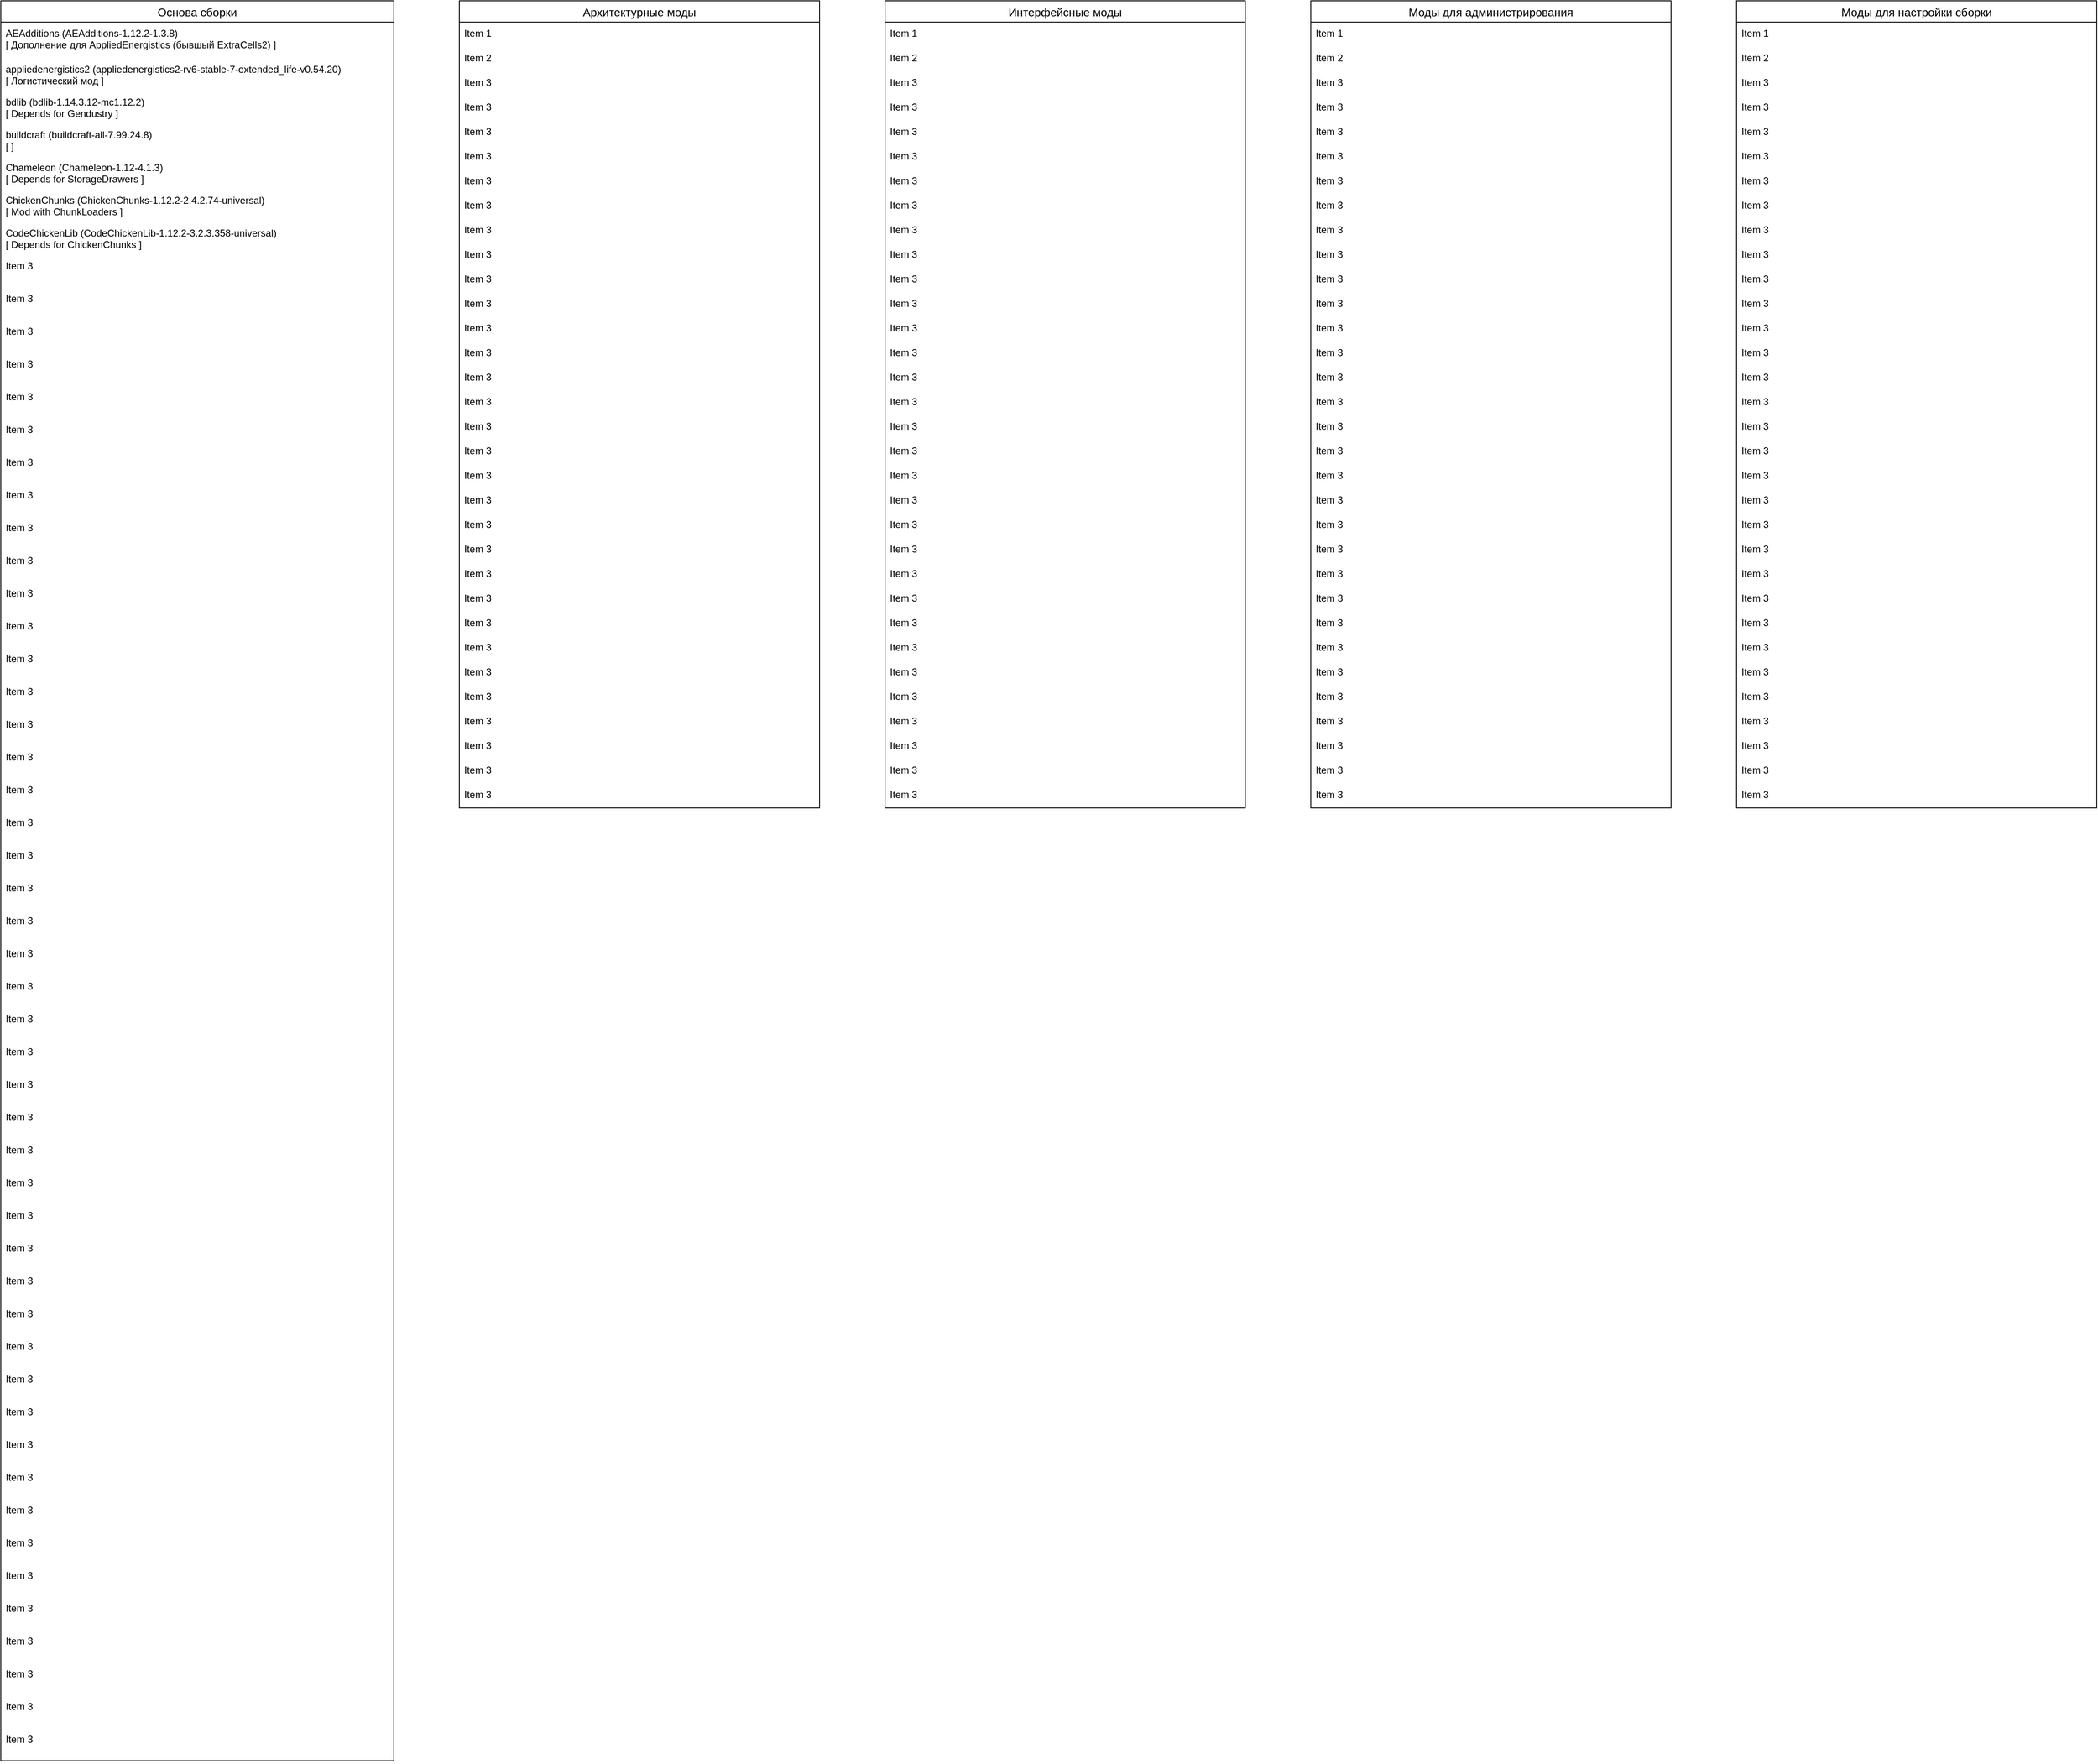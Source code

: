 <mxfile version="20.8.23" type="github">
  <diagram id="2ciV70RLaRKz-P8guRz6" name="Page-1">
    <mxGraphModel dx="2033" dy="1136" grid="1" gridSize="10" guides="1" tooltips="1" connect="1" arrows="1" fold="1" page="1" pageScale="1" pageWidth="850" pageHeight="1100" math="0" shadow="0">
      <root>
        <mxCell id="0" />
        <mxCell id="1" parent="0" />
        <mxCell id="AUP4fguQQ9OvYXi2VR-i-1" value="Интерфейсные моды" style="swimlane;fontStyle=0;childLayout=stackLayout;horizontal=1;startSize=26;horizontalStack=0;resizeParent=1;resizeParentMax=0;resizeLast=0;collapsible=1;marginBottom=0;align=center;fontSize=14;" parent="1" vertex="1">
          <mxGeometry x="1120" y="40" width="440" height="986" as="geometry" />
        </mxCell>
        <mxCell id="AUP4fguQQ9OvYXi2VR-i-2" value="Item 1" style="text;strokeColor=none;fillColor=none;spacingLeft=4;spacingRight=4;overflow=hidden;rotatable=0;points=[[0,0.5],[1,0.5]];portConstraint=eastwest;fontSize=12;" parent="AUP4fguQQ9OvYXi2VR-i-1" vertex="1">
          <mxGeometry y="26" width="440" height="40" as="geometry" />
        </mxCell>
        <mxCell id="AUP4fguQQ9OvYXi2VR-i-3" value="Item 2" style="text;strokeColor=none;fillColor=none;spacingLeft=4;spacingRight=4;overflow=hidden;rotatable=0;points=[[0,0.5],[1,0.5]];portConstraint=eastwest;fontSize=12;" parent="AUP4fguQQ9OvYXi2VR-i-1" vertex="1">
          <mxGeometry y="56" width="440" height="40" as="geometry" />
        </mxCell>
        <mxCell id="AUP4fguQQ9OvYXi2VR-i-4" value="Item 3" style="text;strokeColor=none;fillColor=none;spacingLeft=4;spacingRight=4;overflow=hidden;rotatable=0;points=[[0,0.5],[1,0.5]];portConstraint=eastwest;fontSize=12;" parent="AUP4fguQQ9OvYXi2VR-i-1" vertex="1">
          <mxGeometry y="86" width="440" height="40" as="geometry" />
        </mxCell>
        <mxCell id="rv7EcFNvCzqpHA1CRZnH-72" value="Item 3" style="text;strokeColor=none;fillColor=none;spacingLeft=4;spacingRight=4;overflow=hidden;rotatable=0;points=[[0,0.5],[1,0.5]];portConstraint=eastwest;fontSize=12;" parent="AUP4fguQQ9OvYXi2VR-i-1" vertex="1">
          <mxGeometry y="116" width="440" height="40" as="geometry" />
        </mxCell>
        <mxCell id="rv7EcFNvCzqpHA1CRZnH-73" value="Item 3" style="text;strokeColor=none;fillColor=none;spacingLeft=4;spacingRight=4;overflow=hidden;rotatable=0;points=[[0,0.5],[1,0.5]];portConstraint=eastwest;fontSize=12;" parent="AUP4fguQQ9OvYXi2VR-i-1" vertex="1">
          <mxGeometry y="146" width="440" height="40" as="geometry" />
        </mxCell>
        <mxCell id="rv7EcFNvCzqpHA1CRZnH-74" value="Item 3" style="text;strokeColor=none;fillColor=none;spacingLeft=4;spacingRight=4;overflow=hidden;rotatable=0;points=[[0,0.5],[1,0.5]];portConstraint=eastwest;fontSize=12;" parent="AUP4fguQQ9OvYXi2VR-i-1" vertex="1">
          <mxGeometry y="176" width="440" height="40" as="geometry" />
        </mxCell>
        <mxCell id="rv7EcFNvCzqpHA1CRZnH-75" value="Item 3" style="text;strokeColor=none;fillColor=none;spacingLeft=4;spacingRight=4;overflow=hidden;rotatable=0;points=[[0,0.5],[1,0.5]];portConstraint=eastwest;fontSize=12;" parent="AUP4fguQQ9OvYXi2VR-i-1" vertex="1">
          <mxGeometry y="206" width="440" height="40" as="geometry" />
        </mxCell>
        <mxCell id="rv7EcFNvCzqpHA1CRZnH-76" value="Item 3" style="text;strokeColor=none;fillColor=none;spacingLeft=4;spacingRight=4;overflow=hidden;rotatable=0;points=[[0,0.5],[1,0.5]];portConstraint=eastwest;fontSize=12;" parent="AUP4fguQQ9OvYXi2VR-i-1" vertex="1">
          <mxGeometry y="236" width="440" height="40" as="geometry" />
        </mxCell>
        <mxCell id="rv7EcFNvCzqpHA1CRZnH-77" value="Item 3" style="text;strokeColor=none;fillColor=none;spacingLeft=4;spacingRight=4;overflow=hidden;rotatable=0;points=[[0,0.5],[1,0.5]];portConstraint=eastwest;fontSize=12;" parent="AUP4fguQQ9OvYXi2VR-i-1" vertex="1">
          <mxGeometry y="266" width="440" height="40" as="geometry" />
        </mxCell>
        <mxCell id="rv7EcFNvCzqpHA1CRZnH-78" value="Item 3" style="text;strokeColor=none;fillColor=none;spacingLeft=4;spacingRight=4;overflow=hidden;rotatable=0;points=[[0,0.5],[1,0.5]];portConstraint=eastwest;fontSize=12;" parent="AUP4fguQQ9OvYXi2VR-i-1" vertex="1">
          <mxGeometry y="296" width="440" height="40" as="geometry" />
        </mxCell>
        <mxCell id="rv7EcFNvCzqpHA1CRZnH-79" value="Item 3" style="text;strokeColor=none;fillColor=none;spacingLeft=4;spacingRight=4;overflow=hidden;rotatable=0;points=[[0,0.5],[1,0.5]];portConstraint=eastwest;fontSize=12;" parent="AUP4fguQQ9OvYXi2VR-i-1" vertex="1">
          <mxGeometry y="326" width="440" height="40" as="geometry" />
        </mxCell>
        <mxCell id="rv7EcFNvCzqpHA1CRZnH-80" value="Item 3" style="text;strokeColor=none;fillColor=none;spacingLeft=4;spacingRight=4;overflow=hidden;rotatable=0;points=[[0,0.5],[1,0.5]];portConstraint=eastwest;fontSize=12;" parent="AUP4fguQQ9OvYXi2VR-i-1" vertex="1">
          <mxGeometry y="356" width="440" height="40" as="geometry" />
        </mxCell>
        <mxCell id="rv7EcFNvCzqpHA1CRZnH-81" value="Item 3" style="text;strokeColor=none;fillColor=none;spacingLeft=4;spacingRight=4;overflow=hidden;rotatable=0;points=[[0,0.5],[1,0.5]];portConstraint=eastwest;fontSize=12;" parent="AUP4fguQQ9OvYXi2VR-i-1" vertex="1">
          <mxGeometry y="386" width="440" height="40" as="geometry" />
        </mxCell>
        <mxCell id="rv7EcFNvCzqpHA1CRZnH-82" value="Item 3" style="text;strokeColor=none;fillColor=none;spacingLeft=4;spacingRight=4;overflow=hidden;rotatable=0;points=[[0,0.5],[1,0.5]];portConstraint=eastwest;fontSize=12;" parent="AUP4fguQQ9OvYXi2VR-i-1" vertex="1">
          <mxGeometry y="416" width="440" height="40" as="geometry" />
        </mxCell>
        <mxCell id="rv7EcFNvCzqpHA1CRZnH-83" value="Item 3" style="text;strokeColor=none;fillColor=none;spacingLeft=4;spacingRight=4;overflow=hidden;rotatable=0;points=[[0,0.5],[1,0.5]];portConstraint=eastwest;fontSize=12;" parent="AUP4fguQQ9OvYXi2VR-i-1" vertex="1">
          <mxGeometry y="446" width="440" height="40" as="geometry" />
        </mxCell>
        <mxCell id="rv7EcFNvCzqpHA1CRZnH-84" value="Item 3" style="text;strokeColor=none;fillColor=none;spacingLeft=4;spacingRight=4;overflow=hidden;rotatable=0;points=[[0,0.5],[1,0.5]];portConstraint=eastwest;fontSize=12;" parent="AUP4fguQQ9OvYXi2VR-i-1" vertex="1">
          <mxGeometry y="476" width="440" height="40" as="geometry" />
        </mxCell>
        <mxCell id="rv7EcFNvCzqpHA1CRZnH-85" value="Item 3" style="text;strokeColor=none;fillColor=none;spacingLeft=4;spacingRight=4;overflow=hidden;rotatable=0;points=[[0,0.5],[1,0.5]];portConstraint=eastwest;fontSize=12;" parent="AUP4fguQQ9OvYXi2VR-i-1" vertex="1">
          <mxGeometry y="506" width="440" height="40" as="geometry" />
        </mxCell>
        <mxCell id="rv7EcFNvCzqpHA1CRZnH-86" value="Item 3" style="text;strokeColor=none;fillColor=none;spacingLeft=4;spacingRight=4;overflow=hidden;rotatable=0;points=[[0,0.5],[1,0.5]];portConstraint=eastwest;fontSize=12;" parent="AUP4fguQQ9OvYXi2VR-i-1" vertex="1">
          <mxGeometry y="536" width="440" height="40" as="geometry" />
        </mxCell>
        <mxCell id="rv7EcFNvCzqpHA1CRZnH-87" value="Item 3" style="text;strokeColor=none;fillColor=none;spacingLeft=4;spacingRight=4;overflow=hidden;rotatable=0;points=[[0,0.5],[1,0.5]];portConstraint=eastwest;fontSize=12;" parent="AUP4fguQQ9OvYXi2VR-i-1" vertex="1">
          <mxGeometry y="566" width="440" height="40" as="geometry" />
        </mxCell>
        <mxCell id="rv7EcFNvCzqpHA1CRZnH-88" value="Item 3" style="text;strokeColor=none;fillColor=none;spacingLeft=4;spacingRight=4;overflow=hidden;rotatable=0;points=[[0,0.5],[1,0.5]];portConstraint=eastwest;fontSize=12;" parent="AUP4fguQQ9OvYXi2VR-i-1" vertex="1">
          <mxGeometry y="596" width="440" height="40" as="geometry" />
        </mxCell>
        <mxCell id="rv7EcFNvCzqpHA1CRZnH-89" value="Item 3" style="text;strokeColor=none;fillColor=none;spacingLeft=4;spacingRight=4;overflow=hidden;rotatable=0;points=[[0,0.5],[1,0.5]];portConstraint=eastwest;fontSize=12;" parent="AUP4fguQQ9OvYXi2VR-i-1" vertex="1">
          <mxGeometry y="626" width="440" height="40" as="geometry" />
        </mxCell>
        <mxCell id="rv7EcFNvCzqpHA1CRZnH-90" value="Item 3" style="text;strokeColor=none;fillColor=none;spacingLeft=4;spacingRight=4;overflow=hidden;rotatable=0;points=[[0,0.5],[1,0.5]];portConstraint=eastwest;fontSize=12;" parent="AUP4fguQQ9OvYXi2VR-i-1" vertex="1">
          <mxGeometry y="656" width="440" height="40" as="geometry" />
        </mxCell>
        <mxCell id="rv7EcFNvCzqpHA1CRZnH-91" value="Item 3" style="text;strokeColor=none;fillColor=none;spacingLeft=4;spacingRight=4;overflow=hidden;rotatable=0;points=[[0,0.5],[1,0.5]];portConstraint=eastwest;fontSize=12;" parent="AUP4fguQQ9OvYXi2VR-i-1" vertex="1">
          <mxGeometry y="686" width="440" height="40" as="geometry" />
        </mxCell>
        <mxCell id="rv7EcFNvCzqpHA1CRZnH-92" value="Item 3" style="text;strokeColor=none;fillColor=none;spacingLeft=4;spacingRight=4;overflow=hidden;rotatable=0;points=[[0,0.5],[1,0.5]];portConstraint=eastwest;fontSize=12;" parent="AUP4fguQQ9OvYXi2VR-i-1" vertex="1">
          <mxGeometry y="716" width="440" height="40" as="geometry" />
        </mxCell>
        <mxCell id="rv7EcFNvCzqpHA1CRZnH-93" value="Item 3" style="text;strokeColor=none;fillColor=none;spacingLeft=4;spacingRight=4;overflow=hidden;rotatable=0;points=[[0,0.5],[1,0.5]];portConstraint=eastwest;fontSize=12;" parent="AUP4fguQQ9OvYXi2VR-i-1" vertex="1">
          <mxGeometry y="746" width="440" height="40" as="geometry" />
        </mxCell>
        <mxCell id="rv7EcFNvCzqpHA1CRZnH-94" value="Item 3" style="text;strokeColor=none;fillColor=none;spacingLeft=4;spacingRight=4;overflow=hidden;rotatable=0;points=[[0,0.5],[1,0.5]];portConstraint=eastwest;fontSize=12;" parent="AUP4fguQQ9OvYXi2VR-i-1" vertex="1">
          <mxGeometry y="776" width="440" height="40" as="geometry" />
        </mxCell>
        <mxCell id="rv7EcFNvCzqpHA1CRZnH-95" value="Item 3" style="text;strokeColor=none;fillColor=none;spacingLeft=4;spacingRight=4;overflow=hidden;rotatable=0;points=[[0,0.5],[1,0.5]];portConstraint=eastwest;fontSize=12;" parent="AUP4fguQQ9OvYXi2VR-i-1" vertex="1">
          <mxGeometry y="806" width="440" height="40" as="geometry" />
        </mxCell>
        <mxCell id="rv7EcFNvCzqpHA1CRZnH-96" value="Item 3" style="text;strokeColor=none;fillColor=none;spacingLeft=4;spacingRight=4;overflow=hidden;rotatable=0;points=[[0,0.5],[1,0.5]];portConstraint=eastwest;fontSize=12;" parent="AUP4fguQQ9OvYXi2VR-i-1" vertex="1">
          <mxGeometry y="836" width="440" height="40" as="geometry" />
        </mxCell>
        <mxCell id="rv7EcFNvCzqpHA1CRZnH-97" value="Item 3" style="text;strokeColor=none;fillColor=none;spacingLeft=4;spacingRight=4;overflow=hidden;rotatable=0;points=[[0,0.5],[1,0.5]];portConstraint=eastwest;fontSize=12;" parent="AUP4fguQQ9OvYXi2VR-i-1" vertex="1">
          <mxGeometry y="866" width="440" height="40" as="geometry" />
        </mxCell>
        <mxCell id="rv7EcFNvCzqpHA1CRZnH-98" value="Item 3" style="text;strokeColor=none;fillColor=none;spacingLeft=4;spacingRight=4;overflow=hidden;rotatable=0;points=[[0,0.5],[1,0.5]];portConstraint=eastwest;fontSize=12;" parent="AUP4fguQQ9OvYXi2VR-i-1" vertex="1">
          <mxGeometry y="896" width="440" height="40" as="geometry" />
        </mxCell>
        <mxCell id="rv7EcFNvCzqpHA1CRZnH-99" value="Item 3" style="text;strokeColor=none;fillColor=none;spacingLeft=4;spacingRight=4;overflow=hidden;rotatable=0;points=[[0,0.5],[1,0.5]];portConstraint=eastwest;fontSize=12;" parent="AUP4fguQQ9OvYXi2VR-i-1" vertex="1">
          <mxGeometry y="926" width="440" height="40" as="geometry" />
        </mxCell>
        <mxCell id="rv7EcFNvCzqpHA1CRZnH-100" value="Item 3" style="text;strokeColor=none;fillColor=none;spacingLeft=4;spacingRight=4;overflow=hidden;rotatable=0;points=[[0,0.5],[1,0.5]];portConstraint=eastwest;fontSize=12;" parent="AUP4fguQQ9OvYXi2VR-i-1" vertex="1">
          <mxGeometry y="956" width="440" height="40" as="geometry" />
        </mxCell>
        <mxCell id="AUP4fguQQ9OvYXi2VR-i-5" value="Моды для администрирования" style="swimlane;fontStyle=0;childLayout=stackLayout;horizontal=1;startSize=26;horizontalStack=0;resizeParent=1;resizeParentMax=0;resizeLast=0;collapsible=1;marginBottom=0;align=center;fontSize=14;" parent="1" vertex="1">
          <mxGeometry x="1640" y="40" width="440" height="986" as="geometry" />
        </mxCell>
        <mxCell id="AUP4fguQQ9OvYXi2VR-i-6" value="Item 1" style="text;strokeColor=none;fillColor=none;spacingLeft=4;spacingRight=4;overflow=hidden;rotatable=0;points=[[0,0.5],[1,0.5]];portConstraint=eastwest;fontSize=12;" parent="AUP4fguQQ9OvYXi2VR-i-5" vertex="1">
          <mxGeometry y="26" width="440" height="40" as="geometry" />
        </mxCell>
        <mxCell id="AUP4fguQQ9OvYXi2VR-i-7" value="Item 2" style="text;strokeColor=none;fillColor=none;spacingLeft=4;spacingRight=4;overflow=hidden;rotatable=0;points=[[0,0.5],[1,0.5]];portConstraint=eastwest;fontSize=12;" parent="AUP4fguQQ9OvYXi2VR-i-5" vertex="1">
          <mxGeometry y="56" width="440" height="40" as="geometry" />
        </mxCell>
        <mxCell id="AUP4fguQQ9OvYXi2VR-i-8" value="Item 3" style="text;strokeColor=none;fillColor=none;spacingLeft=4;spacingRight=4;overflow=hidden;rotatable=0;points=[[0,0.5],[1,0.5]];portConstraint=eastwest;fontSize=12;" parent="AUP4fguQQ9OvYXi2VR-i-5" vertex="1">
          <mxGeometry y="86" width="440" height="40" as="geometry" />
        </mxCell>
        <mxCell id="rv7EcFNvCzqpHA1CRZnH-121" value="Item 3" style="text;strokeColor=none;fillColor=none;spacingLeft=4;spacingRight=4;overflow=hidden;rotatable=0;points=[[0,0.5],[1,0.5]];portConstraint=eastwest;fontSize=12;" parent="AUP4fguQQ9OvYXi2VR-i-5" vertex="1">
          <mxGeometry y="116" width="440" height="40" as="geometry" />
        </mxCell>
        <mxCell id="rv7EcFNvCzqpHA1CRZnH-122" value="Item 3" style="text;strokeColor=none;fillColor=none;spacingLeft=4;spacingRight=4;overflow=hidden;rotatable=0;points=[[0,0.5],[1,0.5]];portConstraint=eastwest;fontSize=12;" parent="AUP4fguQQ9OvYXi2VR-i-5" vertex="1">
          <mxGeometry y="146" width="440" height="40" as="geometry" />
        </mxCell>
        <mxCell id="rv7EcFNvCzqpHA1CRZnH-123" value="Item 3" style="text;strokeColor=none;fillColor=none;spacingLeft=4;spacingRight=4;overflow=hidden;rotatable=0;points=[[0,0.5],[1,0.5]];portConstraint=eastwest;fontSize=12;" parent="AUP4fguQQ9OvYXi2VR-i-5" vertex="1">
          <mxGeometry y="176" width="440" height="40" as="geometry" />
        </mxCell>
        <mxCell id="rv7EcFNvCzqpHA1CRZnH-124" value="Item 3" style="text;strokeColor=none;fillColor=none;spacingLeft=4;spacingRight=4;overflow=hidden;rotatable=0;points=[[0,0.5],[1,0.5]];portConstraint=eastwest;fontSize=12;" parent="AUP4fguQQ9OvYXi2VR-i-5" vertex="1">
          <mxGeometry y="206" width="440" height="40" as="geometry" />
        </mxCell>
        <mxCell id="rv7EcFNvCzqpHA1CRZnH-125" value="Item 3" style="text;strokeColor=none;fillColor=none;spacingLeft=4;spacingRight=4;overflow=hidden;rotatable=0;points=[[0,0.5],[1,0.5]];portConstraint=eastwest;fontSize=12;" parent="AUP4fguQQ9OvYXi2VR-i-5" vertex="1">
          <mxGeometry y="236" width="440" height="40" as="geometry" />
        </mxCell>
        <mxCell id="rv7EcFNvCzqpHA1CRZnH-126" value="Item 3" style="text;strokeColor=none;fillColor=none;spacingLeft=4;spacingRight=4;overflow=hidden;rotatable=0;points=[[0,0.5],[1,0.5]];portConstraint=eastwest;fontSize=12;" parent="AUP4fguQQ9OvYXi2VR-i-5" vertex="1">
          <mxGeometry y="266" width="440" height="40" as="geometry" />
        </mxCell>
        <mxCell id="rv7EcFNvCzqpHA1CRZnH-127" value="Item 3" style="text;strokeColor=none;fillColor=none;spacingLeft=4;spacingRight=4;overflow=hidden;rotatable=0;points=[[0,0.5],[1,0.5]];portConstraint=eastwest;fontSize=12;" parent="AUP4fguQQ9OvYXi2VR-i-5" vertex="1">
          <mxGeometry y="296" width="440" height="40" as="geometry" />
        </mxCell>
        <mxCell id="rv7EcFNvCzqpHA1CRZnH-128" value="Item 3" style="text;strokeColor=none;fillColor=none;spacingLeft=4;spacingRight=4;overflow=hidden;rotatable=0;points=[[0,0.5],[1,0.5]];portConstraint=eastwest;fontSize=12;" parent="AUP4fguQQ9OvYXi2VR-i-5" vertex="1">
          <mxGeometry y="326" width="440" height="40" as="geometry" />
        </mxCell>
        <mxCell id="rv7EcFNvCzqpHA1CRZnH-129" value="Item 3" style="text;strokeColor=none;fillColor=none;spacingLeft=4;spacingRight=4;overflow=hidden;rotatable=0;points=[[0,0.5],[1,0.5]];portConstraint=eastwest;fontSize=12;" parent="AUP4fguQQ9OvYXi2VR-i-5" vertex="1">
          <mxGeometry y="356" width="440" height="40" as="geometry" />
        </mxCell>
        <mxCell id="rv7EcFNvCzqpHA1CRZnH-130" value="Item 3" style="text;strokeColor=none;fillColor=none;spacingLeft=4;spacingRight=4;overflow=hidden;rotatable=0;points=[[0,0.5],[1,0.5]];portConstraint=eastwest;fontSize=12;" parent="AUP4fguQQ9OvYXi2VR-i-5" vertex="1">
          <mxGeometry y="386" width="440" height="40" as="geometry" />
        </mxCell>
        <mxCell id="rv7EcFNvCzqpHA1CRZnH-131" value="Item 3" style="text;strokeColor=none;fillColor=none;spacingLeft=4;spacingRight=4;overflow=hidden;rotatable=0;points=[[0,0.5],[1,0.5]];portConstraint=eastwest;fontSize=12;" parent="AUP4fguQQ9OvYXi2VR-i-5" vertex="1">
          <mxGeometry y="416" width="440" height="40" as="geometry" />
        </mxCell>
        <mxCell id="rv7EcFNvCzqpHA1CRZnH-132" value="Item 3" style="text;strokeColor=none;fillColor=none;spacingLeft=4;spacingRight=4;overflow=hidden;rotatable=0;points=[[0,0.5],[1,0.5]];portConstraint=eastwest;fontSize=12;" parent="AUP4fguQQ9OvYXi2VR-i-5" vertex="1">
          <mxGeometry y="446" width="440" height="40" as="geometry" />
        </mxCell>
        <mxCell id="rv7EcFNvCzqpHA1CRZnH-133" value="Item 3" style="text;strokeColor=none;fillColor=none;spacingLeft=4;spacingRight=4;overflow=hidden;rotatable=0;points=[[0,0.5],[1,0.5]];portConstraint=eastwest;fontSize=12;" parent="AUP4fguQQ9OvYXi2VR-i-5" vertex="1">
          <mxGeometry y="476" width="440" height="40" as="geometry" />
        </mxCell>
        <mxCell id="rv7EcFNvCzqpHA1CRZnH-134" value="Item 3" style="text;strokeColor=none;fillColor=none;spacingLeft=4;spacingRight=4;overflow=hidden;rotatable=0;points=[[0,0.5],[1,0.5]];portConstraint=eastwest;fontSize=12;" parent="AUP4fguQQ9OvYXi2VR-i-5" vertex="1">
          <mxGeometry y="506" width="440" height="40" as="geometry" />
        </mxCell>
        <mxCell id="rv7EcFNvCzqpHA1CRZnH-135" value="Item 3" style="text;strokeColor=none;fillColor=none;spacingLeft=4;spacingRight=4;overflow=hidden;rotatable=0;points=[[0,0.5],[1,0.5]];portConstraint=eastwest;fontSize=12;" parent="AUP4fguQQ9OvYXi2VR-i-5" vertex="1">
          <mxGeometry y="536" width="440" height="40" as="geometry" />
        </mxCell>
        <mxCell id="rv7EcFNvCzqpHA1CRZnH-136" value="Item 3" style="text;strokeColor=none;fillColor=none;spacingLeft=4;spacingRight=4;overflow=hidden;rotatable=0;points=[[0,0.5],[1,0.5]];portConstraint=eastwest;fontSize=12;" parent="AUP4fguQQ9OvYXi2VR-i-5" vertex="1">
          <mxGeometry y="566" width="440" height="40" as="geometry" />
        </mxCell>
        <mxCell id="rv7EcFNvCzqpHA1CRZnH-137" value="Item 3" style="text;strokeColor=none;fillColor=none;spacingLeft=4;spacingRight=4;overflow=hidden;rotatable=0;points=[[0,0.5],[1,0.5]];portConstraint=eastwest;fontSize=12;" parent="AUP4fguQQ9OvYXi2VR-i-5" vertex="1">
          <mxGeometry y="596" width="440" height="40" as="geometry" />
        </mxCell>
        <mxCell id="rv7EcFNvCzqpHA1CRZnH-138" value="Item 3" style="text;strokeColor=none;fillColor=none;spacingLeft=4;spacingRight=4;overflow=hidden;rotatable=0;points=[[0,0.5],[1,0.5]];portConstraint=eastwest;fontSize=12;" parent="AUP4fguQQ9OvYXi2VR-i-5" vertex="1">
          <mxGeometry y="626" width="440" height="40" as="geometry" />
        </mxCell>
        <mxCell id="rv7EcFNvCzqpHA1CRZnH-139" value="Item 3" style="text;strokeColor=none;fillColor=none;spacingLeft=4;spacingRight=4;overflow=hidden;rotatable=0;points=[[0,0.5],[1,0.5]];portConstraint=eastwest;fontSize=12;" parent="AUP4fguQQ9OvYXi2VR-i-5" vertex="1">
          <mxGeometry y="656" width="440" height="40" as="geometry" />
        </mxCell>
        <mxCell id="rv7EcFNvCzqpHA1CRZnH-140" value="Item 3" style="text;strokeColor=none;fillColor=none;spacingLeft=4;spacingRight=4;overflow=hidden;rotatable=0;points=[[0,0.5],[1,0.5]];portConstraint=eastwest;fontSize=12;" parent="AUP4fguQQ9OvYXi2VR-i-5" vertex="1">
          <mxGeometry y="686" width="440" height="40" as="geometry" />
        </mxCell>
        <mxCell id="rv7EcFNvCzqpHA1CRZnH-141" value="Item 3" style="text;strokeColor=none;fillColor=none;spacingLeft=4;spacingRight=4;overflow=hidden;rotatable=0;points=[[0,0.5],[1,0.5]];portConstraint=eastwest;fontSize=12;" parent="AUP4fguQQ9OvYXi2VR-i-5" vertex="1">
          <mxGeometry y="716" width="440" height="40" as="geometry" />
        </mxCell>
        <mxCell id="rv7EcFNvCzqpHA1CRZnH-142" value="Item 3" style="text;strokeColor=none;fillColor=none;spacingLeft=4;spacingRight=4;overflow=hidden;rotatable=0;points=[[0,0.5],[1,0.5]];portConstraint=eastwest;fontSize=12;" parent="AUP4fguQQ9OvYXi2VR-i-5" vertex="1">
          <mxGeometry y="746" width="440" height="40" as="geometry" />
        </mxCell>
        <mxCell id="rv7EcFNvCzqpHA1CRZnH-143" value="Item 3" style="text;strokeColor=none;fillColor=none;spacingLeft=4;spacingRight=4;overflow=hidden;rotatable=0;points=[[0,0.5],[1,0.5]];portConstraint=eastwest;fontSize=12;" parent="AUP4fguQQ9OvYXi2VR-i-5" vertex="1">
          <mxGeometry y="776" width="440" height="40" as="geometry" />
        </mxCell>
        <mxCell id="rv7EcFNvCzqpHA1CRZnH-144" value="Item 3" style="text;strokeColor=none;fillColor=none;spacingLeft=4;spacingRight=4;overflow=hidden;rotatable=0;points=[[0,0.5],[1,0.5]];portConstraint=eastwest;fontSize=12;" parent="AUP4fguQQ9OvYXi2VR-i-5" vertex="1">
          <mxGeometry y="806" width="440" height="40" as="geometry" />
        </mxCell>
        <mxCell id="rv7EcFNvCzqpHA1CRZnH-145" value="Item 3" style="text;strokeColor=none;fillColor=none;spacingLeft=4;spacingRight=4;overflow=hidden;rotatable=0;points=[[0,0.5],[1,0.5]];portConstraint=eastwest;fontSize=12;" parent="AUP4fguQQ9OvYXi2VR-i-5" vertex="1">
          <mxGeometry y="836" width="440" height="40" as="geometry" />
        </mxCell>
        <mxCell id="rv7EcFNvCzqpHA1CRZnH-146" value="Item 3" style="text;strokeColor=none;fillColor=none;spacingLeft=4;spacingRight=4;overflow=hidden;rotatable=0;points=[[0,0.5],[1,0.5]];portConstraint=eastwest;fontSize=12;" parent="AUP4fguQQ9OvYXi2VR-i-5" vertex="1">
          <mxGeometry y="866" width="440" height="40" as="geometry" />
        </mxCell>
        <mxCell id="rv7EcFNvCzqpHA1CRZnH-147" value="Item 3" style="text;strokeColor=none;fillColor=none;spacingLeft=4;spacingRight=4;overflow=hidden;rotatable=0;points=[[0,0.5],[1,0.5]];portConstraint=eastwest;fontSize=12;" parent="AUP4fguQQ9OvYXi2VR-i-5" vertex="1">
          <mxGeometry y="896" width="440" height="40" as="geometry" />
        </mxCell>
        <mxCell id="rv7EcFNvCzqpHA1CRZnH-148" value="Item 3" style="text;strokeColor=none;fillColor=none;spacingLeft=4;spacingRight=4;overflow=hidden;rotatable=0;points=[[0,0.5],[1,0.5]];portConstraint=eastwest;fontSize=12;" parent="AUP4fguQQ9OvYXi2VR-i-5" vertex="1">
          <mxGeometry y="926" width="440" height="40" as="geometry" />
        </mxCell>
        <mxCell id="rv7EcFNvCzqpHA1CRZnH-149" value="Item 3" style="text;strokeColor=none;fillColor=none;spacingLeft=4;spacingRight=4;overflow=hidden;rotatable=0;points=[[0,0.5],[1,0.5]];portConstraint=eastwest;fontSize=12;" parent="AUP4fguQQ9OvYXi2VR-i-5" vertex="1">
          <mxGeometry y="956" width="440" height="40" as="geometry" />
        </mxCell>
        <mxCell id="AUP4fguQQ9OvYXi2VR-i-9" value="Архитектурные моды" style="swimlane;fontStyle=0;childLayout=stackLayout;horizontal=1;startSize=26;horizontalStack=0;resizeParent=1;resizeParentMax=0;resizeLast=0;collapsible=1;marginBottom=0;align=center;fontSize=14;" parent="1" vertex="1">
          <mxGeometry x="600" y="40" width="440" height="986" as="geometry" />
        </mxCell>
        <mxCell id="AUP4fguQQ9OvYXi2VR-i-10" value="Item 1" style="text;strokeColor=none;fillColor=none;spacingLeft=4;spacingRight=4;overflow=hidden;rotatable=0;points=[[0,0.5],[1,0.5]];portConstraint=eastwest;fontSize=12;" parent="AUP4fguQQ9OvYXi2VR-i-9" vertex="1">
          <mxGeometry y="26" width="440" height="40" as="geometry" />
        </mxCell>
        <mxCell id="AUP4fguQQ9OvYXi2VR-i-11" value="Item 2" style="text;strokeColor=none;fillColor=none;spacingLeft=4;spacingRight=4;overflow=hidden;rotatable=0;points=[[0,0.5],[1,0.5]];portConstraint=eastwest;fontSize=12;" parent="AUP4fguQQ9OvYXi2VR-i-9" vertex="1">
          <mxGeometry y="56" width="440" height="40" as="geometry" />
        </mxCell>
        <mxCell id="AUP4fguQQ9OvYXi2VR-i-12" value="Item 3" style="text;strokeColor=none;fillColor=none;spacingLeft=4;spacingRight=4;overflow=hidden;rotatable=0;points=[[0,0.5],[1,0.5]];portConstraint=eastwest;fontSize=12;" parent="AUP4fguQQ9OvYXi2VR-i-9" vertex="1">
          <mxGeometry y="86" width="440" height="40" as="geometry" />
        </mxCell>
        <mxCell id="rv7EcFNvCzqpHA1CRZnH-44" value="Item 3" style="text;strokeColor=none;fillColor=none;spacingLeft=4;spacingRight=4;overflow=hidden;rotatable=0;points=[[0,0.5],[1,0.5]];portConstraint=eastwest;fontSize=12;" parent="AUP4fguQQ9OvYXi2VR-i-9" vertex="1">
          <mxGeometry y="116" width="440" height="40" as="geometry" />
        </mxCell>
        <mxCell id="rv7EcFNvCzqpHA1CRZnH-45" value="Item 3" style="text;strokeColor=none;fillColor=none;spacingLeft=4;spacingRight=4;overflow=hidden;rotatable=0;points=[[0,0.5],[1,0.5]];portConstraint=eastwest;fontSize=12;" parent="AUP4fguQQ9OvYXi2VR-i-9" vertex="1">
          <mxGeometry y="146" width="440" height="40" as="geometry" />
        </mxCell>
        <mxCell id="rv7EcFNvCzqpHA1CRZnH-46" value="Item 3" style="text;strokeColor=none;fillColor=none;spacingLeft=4;spacingRight=4;overflow=hidden;rotatable=0;points=[[0,0.5],[1,0.5]];portConstraint=eastwest;fontSize=12;" parent="AUP4fguQQ9OvYXi2VR-i-9" vertex="1">
          <mxGeometry y="176" width="440" height="40" as="geometry" />
        </mxCell>
        <mxCell id="rv7EcFNvCzqpHA1CRZnH-47" value="Item 3" style="text;strokeColor=none;fillColor=none;spacingLeft=4;spacingRight=4;overflow=hidden;rotatable=0;points=[[0,0.5],[1,0.5]];portConstraint=eastwest;fontSize=12;" parent="AUP4fguQQ9OvYXi2VR-i-9" vertex="1">
          <mxGeometry y="206" width="440" height="40" as="geometry" />
        </mxCell>
        <mxCell id="rv7EcFNvCzqpHA1CRZnH-48" value="Item 3" style="text;strokeColor=none;fillColor=none;spacingLeft=4;spacingRight=4;overflow=hidden;rotatable=0;points=[[0,0.5],[1,0.5]];portConstraint=eastwest;fontSize=12;" parent="AUP4fguQQ9OvYXi2VR-i-9" vertex="1">
          <mxGeometry y="236" width="440" height="40" as="geometry" />
        </mxCell>
        <mxCell id="rv7EcFNvCzqpHA1CRZnH-49" value="Item 3" style="text;strokeColor=none;fillColor=none;spacingLeft=4;spacingRight=4;overflow=hidden;rotatable=0;points=[[0,0.5],[1,0.5]];portConstraint=eastwest;fontSize=12;" parent="AUP4fguQQ9OvYXi2VR-i-9" vertex="1">
          <mxGeometry y="266" width="440" height="40" as="geometry" />
        </mxCell>
        <mxCell id="rv7EcFNvCzqpHA1CRZnH-50" value="Item 3" style="text;strokeColor=none;fillColor=none;spacingLeft=4;spacingRight=4;overflow=hidden;rotatable=0;points=[[0,0.5],[1,0.5]];portConstraint=eastwest;fontSize=12;" parent="AUP4fguQQ9OvYXi2VR-i-9" vertex="1">
          <mxGeometry y="296" width="440" height="40" as="geometry" />
        </mxCell>
        <mxCell id="rv7EcFNvCzqpHA1CRZnH-51" value="Item 3" style="text;strokeColor=none;fillColor=none;spacingLeft=4;spacingRight=4;overflow=hidden;rotatable=0;points=[[0,0.5],[1,0.5]];portConstraint=eastwest;fontSize=12;" parent="AUP4fguQQ9OvYXi2VR-i-9" vertex="1">
          <mxGeometry y="326" width="440" height="40" as="geometry" />
        </mxCell>
        <mxCell id="rv7EcFNvCzqpHA1CRZnH-52" value="Item 3" style="text;strokeColor=none;fillColor=none;spacingLeft=4;spacingRight=4;overflow=hidden;rotatable=0;points=[[0,0.5],[1,0.5]];portConstraint=eastwest;fontSize=12;" parent="AUP4fguQQ9OvYXi2VR-i-9" vertex="1">
          <mxGeometry y="356" width="440" height="40" as="geometry" />
        </mxCell>
        <mxCell id="rv7EcFNvCzqpHA1CRZnH-53" value="Item 3" style="text;strokeColor=none;fillColor=none;spacingLeft=4;spacingRight=4;overflow=hidden;rotatable=0;points=[[0,0.5],[1,0.5]];portConstraint=eastwest;fontSize=12;" parent="AUP4fguQQ9OvYXi2VR-i-9" vertex="1">
          <mxGeometry y="386" width="440" height="40" as="geometry" />
        </mxCell>
        <mxCell id="rv7EcFNvCzqpHA1CRZnH-54" value="Item 3" style="text;strokeColor=none;fillColor=none;spacingLeft=4;spacingRight=4;overflow=hidden;rotatable=0;points=[[0,0.5],[1,0.5]];portConstraint=eastwest;fontSize=12;" parent="AUP4fguQQ9OvYXi2VR-i-9" vertex="1">
          <mxGeometry y="416" width="440" height="40" as="geometry" />
        </mxCell>
        <mxCell id="rv7EcFNvCzqpHA1CRZnH-55" value="Item 3" style="text;strokeColor=none;fillColor=none;spacingLeft=4;spacingRight=4;overflow=hidden;rotatable=0;points=[[0,0.5],[1,0.5]];portConstraint=eastwest;fontSize=12;" parent="AUP4fguQQ9OvYXi2VR-i-9" vertex="1">
          <mxGeometry y="446" width="440" height="40" as="geometry" />
        </mxCell>
        <mxCell id="rv7EcFNvCzqpHA1CRZnH-56" value="Item 3" style="text;strokeColor=none;fillColor=none;spacingLeft=4;spacingRight=4;overflow=hidden;rotatable=0;points=[[0,0.5],[1,0.5]];portConstraint=eastwest;fontSize=12;" parent="AUP4fguQQ9OvYXi2VR-i-9" vertex="1">
          <mxGeometry y="476" width="440" height="40" as="geometry" />
        </mxCell>
        <mxCell id="rv7EcFNvCzqpHA1CRZnH-57" value="Item 3" style="text;strokeColor=none;fillColor=none;spacingLeft=4;spacingRight=4;overflow=hidden;rotatable=0;points=[[0,0.5],[1,0.5]];portConstraint=eastwest;fontSize=12;" parent="AUP4fguQQ9OvYXi2VR-i-9" vertex="1">
          <mxGeometry y="506" width="440" height="40" as="geometry" />
        </mxCell>
        <mxCell id="rv7EcFNvCzqpHA1CRZnH-58" value="Item 3" style="text;strokeColor=none;fillColor=none;spacingLeft=4;spacingRight=4;overflow=hidden;rotatable=0;points=[[0,0.5],[1,0.5]];portConstraint=eastwest;fontSize=12;" parent="AUP4fguQQ9OvYXi2VR-i-9" vertex="1">
          <mxGeometry y="536" width="440" height="40" as="geometry" />
        </mxCell>
        <mxCell id="rv7EcFNvCzqpHA1CRZnH-59" value="Item 3" style="text;strokeColor=none;fillColor=none;spacingLeft=4;spacingRight=4;overflow=hidden;rotatable=0;points=[[0,0.5],[1,0.5]];portConstraint=eastwest;fontSize=12;" parent="AUP4fguQQ9OvYXi2VR-i-9" vertex="1">
          <mxGeometry y="566" width="440" height="40" as="geometry" />
        </mxCell>
        <mxCell id="rv7EcFNvCzqpHA1CRZnH-60" value="Item 3" style="text;strokeColor=none;fillColor=none;spacingLeft=4;spacingRight=4;overflow=hidden;rotatable=0;points=[[0,0.5],[1,0.5]];portConstraint=eastwest;fontSize=12;" parent="AUP4fguQQ9OvYXi2VR-i-9" vertex="1">
          <mxGeometry y="596" width="440" height="40" as="geometry" />
        </mxCell>
        <mxCell id="rv7EcFNvCzqpHA1CRZnH-61" value="Item 3" style="text;strokeColor=none;fillColor=none;spacingLeft=4;spacingRight=4;overflow=hidden;rotatable=0;points=[[0,0.5],[1,0.5]];portConstraint=eastwest;fontSize=12;" parent="AUP4fguQQ9OvYXi2VR-i-9" vertex="1">
          <mxGeometry y="626" width="440" height="40" as="geometry" />
        </mxCell>
        <mxCell id="rv7EcFNvCzqpHA1CRZnH-62" value="Item 3" style="text;strokeColor=none;fillColor=none;spacingLeft=4;spacingRight=4;overflow=hidden;rotatable=0;points=[[0,0.5],[1,0.5]];portConstraint=eastwest;fontSize=12;" parent="AUP4fguQQ9OvYXi2VR-i-9" vertex="1">
          <mxGeometry y="656" width="440" height="40" as="geometry" />
        </mxCell>
        <mxCell id="rv7EcFNvCzqpHA1CRZnH-63" value="Item 3" style="text;strokeColor=none;fillColor=none;spacingLeft=4;spacingRight=4;overflow=hidden;rotatable=0;points=[[0,0.5],[1,0.5]];portConstraint=eastwest;fontSize=12;" parent="AUP4fguQQ9OvYXi2VR-i-9" vertex="1">
          <mxGeometry y="686" width="440" height="40" as="geometry" />
        </mxCell>
        <mxCell id="rv7EcFNvCzqpHA1CRZnH-64" value="Item 3" style="text;strokeColor=none;fillColor=none;spacingLeft=4;spacingRight=4;overflow=hidden;rotatable=0;points=[[0,0.5],[1,0.5]];portConstraint=eastwest;fontSize=12;" parent="AUP4fguQQ9OvYXi2VR-i-9" vertex="1">
          <mxGeometry y="716" width="440" height="40" as="geometry" />
        </mxCell>
        <mxCell id="rv7EcFNvCzqpHA1CRZnH-65" value="Item 3" style="text;strokeColor=none;fillColor=none;spacingLeft=4;spacingRight=4;overflow=hidden;rotatable=0;points=[[0,0.5],[1,0.5]];portConstraint=eastwest;fontSize=12;" parent="AUP4fguQQ9OvYXi2VR-i-9" vertex="1">
          <mxGeometry y="746" width="440" height="40" as="geometry" />
        </mxCell>
        <mxCell id="rv7EcFNvCzqpHA1CRZnH-66" value="Item 3" style="text;strokeColor=none;fillColor=none;spacingLeft=4;spacingRight=4;overflow=hidden;rotatable=0;points=[[0,0.5],[1,0.5]];portConstraint=eastwest;fontSize=12;" parent="AUP4fguQQ9OvYXi2VR-i-9" vertex="1">
          <mxGeometry y="776" width="440" height="40" as="geometry" />
        </mxCell>
        <mxCell id="rv7EcFNvCzqpHA1CRZnH-67" value="Item 3" style="text;strokeColor=none;fillColor=none;spacingLeft=4;spacingRight=4;overflow=hidden;rotatable=0;points=[[0,0.5],[1,0.5]];portConstraint=eastwest;fontSize=12;" parent="AUP4fguQQ9OvYXi2VR-i-9" vertex="1">
          <mxGeometry y="806" width="440" height="40" as="geometry" />
        </mxCell>
        <mxCell id="rv7EcFNvCzqpHA1CRZnH-68" value="Item 3" style="text;strokeColor=none;fillColor=none;spacingLeft=4;spacingRight=4;overflow=hidden;rotatable=0;points=[[0,0.5],[1,0.5]];portConstraint=eastwest;fontSize=12;" parent="AUP4fguQQ9OvYXi2VR-i-9" vertex="1">
          <mxGeometry y="836" width="440" height="40" as="geometry" />
        </mxCell>
        <mxCell id="rv7EcFNvCzqpHA1CRZnH-69" value="Item 3" style="text;strokeColor=none;fillColor=none;spacingLeft=4;spacingRight=4;overflow=hidden;rotatable=0;points=[[0,0.5],[1,0.5]];portConstraint=eastwest;fontSize=12;" parent="AUP4fguQQ9OvYXi2VR-i-9" vertex="1">
          <mxGeometry y="866" width="440" height="40" as="geometry" />
        </mxCell>
        <mxCell id="rv7EcFNvCzqpHA1CRZnH-70" value="Item 3" style="text;strokeColor=none;fillColor=none;spacingLeft=4;spacingRight=4;overflow=hidden;rotatable=0;points=[[0,0.5],[1,0.5]];portConstraint=eastwest;fontSize=12;" parent="AUP4fguQQ9OvYXi2VR-i-9" vertex="1">
          <mxGeometry y="896" width="440" height="40" as="geometry" />
        </mxCell>
        <mxCell id="rv7EcFNvCzqpHA1CRZnH-71" value="Item 3" style="text;strokeColor=none;fillColor=none;spacingLeft=4;spacingRight=4;overflow=hidden;rotatable=0;points=[[0,0.5],[1,0.5]];portConstraint=eastwest;fontSize=12;" parent="AUP4fguQQ9OvYXi2VR-i-9" vertex="1">
          <mxGeometry y="926" width="440" height="40" as="geometry" />
        </mxCell>
        <mxCell id="rv7EcFNvCzqpHA1CRZnH-179" value="Item 3" style="text;strokeColor=none;fillColor=none;spacingLeft=4;spacingRight=4;overflow=hidden;rotatable=0;points=[[0,0.5],[1,0.5]];portConstraint=eastwest;fontSize=12;" parent="AUP4fguQQ9OvYXi2VR-i-9" vertex="1">
          <mxGeometry y="956" width="440" height="40" as="geometry" />
        </mxCell>
        <mxCell id="AUP4fguQQ9OvYXi2VR-i-13" value="Основа сборки" style="swimlane;fontStyle=0;childLayout=stackLayout;horizontal=1;startSize=26;horizontalStack=0;resizeParent=1;resizeParentMax=0;resizeLast=0;collapsible=1;marginBottom=0;align=center;fontSize=14;" parent="1" vertex="1">
          <mxGeometry x="40" y="40" width="480" height="2150" as="geometry" />
        </mxCell>
        <UserObject label="AEAdditions (AEAdditions-1.12.2-1.3.8)&#xa;[ Дополнение для AppliedEnergistics (бывшый ExtraCells2) ]" link="https://www.curseforge.com/minecraft/mc-mods/ae-additions-extra-cells-2-fork/files/3814371" tooltip="" id="AUP4fguQQ9OvYXi2VR-i-14">
          <mxCell style="text;strokeColor=none;fillColor=none;spacingLeft=4;spacingRight=4;overflow=hidden;rotatable=0;points=[[0,0.5],[1,0.5]];portConstraint=eastwest;fontSize=12;container=0;" parent="AUP4fguQQ9OvYXi2VR-i-13" vertex="1">
            <mxGeometry y="26" width="480" height="44" as="geometry" />
          </mxCell>
        </UserObject>
        <UserObject label="appliedenergistics2 (appliedenergistics2-rv6-stable-7-extended_life-v0.54.20)&#xa;[ Логистический мод ]" link="https://www.curseforge.com/minecraft/mc-mods/ae2-extended-life/files/4370127" id="AUP4fguQQ9OvYXi2VR-i-15">
          <mxCell style="text;strokeColor=none;fillColor=none;spacingLeft=4;spacingRight=4;overflow=hidden;rotatable=0;points=[[0,0.5],[1,0.5]];portConstraint=eastwest;fontSize=12;" parent="AUP4fguQQ9OvYXi2VR-i-13" vertex="1">
            <mxGeometry y="70" width="480" height="40" as="geometry" />
          </mxCell>
        </UserObject>
        <UserObject label="bdlib (bdlib-1.14.3.12-mc1.12.2) &#xa;[ Depends for Gendustry ]" link="https://www.curseforge.com/minecraft/mc-mods/bdlib/files/2518031" id="AUP4fguQQ9OvYXi2VR-i-16">
          <mxCell style="text;strokeColor=none;fillColor=none;spacingLeft=4;spacingRight=4;overflow=hidden;rotatable=0;points=[[0,0.5],[1,0.5]];portConstraint=eastwest;fontSize=12;" parent="AUP4fguQQ9OvYXi2VR-i-13" vertex="1">
            <mxGeometry y="110" width="480" height="40" as="geometry" />
          </mxCell>
        </UserObject>
        <UserObject label="buildcraft (buildcraft-all-7.99.24.8)&#xa;[ ]" link="https://www.curseforge.com/minecraft/mc-mods/buildcraft/files/3204475" id="rv7EcFNvCzqpHA1CRZnH-18">
          <mxCell style="text;strokeColor=none;fillColor=none;spacingLeft=4;spacingRight=4;overflow=hidden;rotatable=0;points=[[0,0.5],[1,0.5]];portConstraint=eastwest;fontSize=12;" parent="AUP4fguQQ9OvYXi2VR-i-13" vertex="1">
            <mxGeometry y="150" width="480" height="40" as="geometry" />
          </mxCell>
        </UserObject>
        <UserObject label="Chameleon (Chameleon-1.12-4.1.3)&#xa;[ Depends for StorageDrawers ]" link="https://www.curseforge.com/minecraft/mc-mods/chameleon/files/2450900" id="rv7EcFNvCzqpHA1CRZnH-19">
          <mxCell style="text;strokeColor=none;fillColor=none;spacingLeft=4;spacingRight=4;overflow=hidden;rotatable=0;points=[[0,0.5],[1,0.5]];portConstraint=eastwest;fontSize=12;" parent="AUP4fguQQ9OvYXi2VR-i-13" vertex="1">
            <mxGeometry y="190" width="480" height="40" as="geometry" />
          </mxCell>
        </UserObject>
        <UserObject label="ChickenChunks (ChickenChunks-1.12.2-2.4.2.74-universal)&#xa;[ Mod with ChunkLoaders ]" link="https://www.curseforge.com/minecraft/mc-mods/chicken-chunks-1-8/files/2755785" id="rv7EcFNvCzqpHA1CRZnH-20">
          <mxCell style="text;strokeColor=none;fillColor=none;spacingLeft=4;spacingRight=4;overflow=hidden;rotatable=0;points=[[0,0.5],[1,0.5]];portConstraint=eastwest;fontSize=12;" parent="AUP4fguQQ9OvYXi2VR-i-13" vertex="1">
            <mxGeometry y="230" width="480" height="40" as="geometry" />
          </mxCell>
        </UserObject>
        <UserObject label="CodeChickenLib (CodeChickenLib-1.12.2-3.2.3.358-universal)&#xa;[ Depends for ChickenChunks ]" link="https://www.curseforge.com/minecraft/mc-mods/codechicken-lib-1-8/files/2779848" id="rv7EcFNvCzqpHA1CRZnH-21">
          <mxCell style="text;strokeColor=none;fillColor=none;spacingLeft=4;spacingRight=4;overflow=hidden;rotatable=0;points=[[0,0.5],[1,0.5]];portConstraint=eastwest;fontSize=12;" parent="AUP4fguQQ9OvYXi2VR-i-13" vertex="1">
            <mxGeometry y="270" width="480" height="40" as="geometry" />
          </mxCell>
        </UserObject>
        <mxCell id="rv7EcFNvCzqpHA1CRZnH-22" value="Item 3" style="text;strokeColor=none;fillColor=none;spacingLeft=4;spacingRight=4;overflow=hidden;rotatable=0;points=[[0,0.5],[1,0.5]];portConstraint=eastwest;fontSize=12;" parent="AUP4fguQQ9OvYXi2VR-i-13" vertex="1">
          <mxGeometry y="310" width="480" height="40" as="geometry" />
        </mxCell>
        <mxCell id="rv7EcFNvCzqpHA1CRZnH-23" value="Item 3" style="text;strokeColor=none;fillColor=none;spacingLeft=4;spacingRight=4;overflow=hidden;rotatable=0;points=[[0,0.5],[1,0.5]];portConstraint=eastwest;fontSize=12;" parent="AUP4fguQQ9OvYXi2VR-i-13" vertex="1">
          <mxGeometry y="350" width="480" height="40" as="geometry" />
        </mxCell>
        <mxCell id="rv7EcFNvCzqpHA1CRZnH-24" value="Item 3" style="text;strokeColor=none;fillColor=none;spacingLeft=4;spacingRight=4;overflow=hidden;rotatable=0;points=[[0,0.5],[1,0.5]];portConstraint=eastwest;fontSize=12;" parent="AUP4fguQQ9OvYXi2VR-i-13" vertex="1">
          <mxGeometry y="390" width="480" height="40" as="geometry" />
        </mxCell>
        <mxCell id="rv7EcFNvCzqpHA1CRZnH-25" value="Item 3" style="text;strokeColor=none;fillColor=none;spacingLeft=4;spacingRight=4;overflow=hidden;rotatable=0;points=[[0,0.5],[1,0.5]];portConstraint=eastwest;fontSize=12;" parent="AUP4fguQQ9OvYXi2VR-i-13" vertex="1">
          <mxGeometry y="430" width="480" height="40" as="geometry" />
        </mxCell>
        <mxCell id="rv7EcFNvCzqpHA1CRZnH-26" value="Item 3" style="text;strokeColor=none;fillColor=none;spacingLeft=4;spacingRight=4;overflow=hidden;rotatable=0;points=[[0,0.5],[1,0.5]];portConstraint=eastwest;fontSize=12;" parent="AUP4fguQQ9OvYXi2VR-i-13" vertex="1">
          <mxGeometry y="470" width="480" height="40" as="geometry" />
        </mxCell>
        <mxCell id="rv7EcFNvCzqpHA1CRZnH-27" value="Item 3" style="text;strokeColor=none;fillColor=none;spacingLeft=4;spacingRight=4;overflow=hidden;rotatable=0;points=[[0,0.5],[1,0.5]];portConstraint=eastwest;fontSize=12;" parent="AUP4fguQQ9OvYXi2VR-i-13" vertex="1">
          <mxGeometry y="510" width="480" height="40" as="geometry" />
        </mxCell>
        <mxCell id="rv7EcFNvCzqpHA1CRZnH-28" value="Item 3" style="text;strokeColor=none;fillColor=none;spacingLeft=4;spacingRight=4;overflow=hidden;rotatable=0;points=[[0,0.5],[1,0.5]];portConstraint=eastwest;fontSize=12;" parent="AUP4fguQQ9OvYXi2VR-i-13" vertex="1">
          <mxGeometry y="550" width="480" height="40" as="geometry" />
        </mxCell>
        <mxCell id="rv7EcFNvCzqpHA1CRZnH-29" value="Item 3" style="text;strokeColor=none;fillColor=none;spacingLeft=4;spacingRight=4;overflow=hidden;rotatable=0;points=[[0,0.5],[1,0.5]];portConstraint=eastwest;fontSize=12;" parent="AUP4fguQQ9OvYXi2VR-i-13" vertex="1">
          <mxGeometry y="590" width="480" height="40" as="geometry" />
        </mxCell>
        <mxCell id="rv7EcFNvCzqpHA1CRZnH-30" value="Item 3" style="text;strokeColor=none;fillColor=none;spacingLeft=4;spacingRight=4;overflow=hidden;rotatable=0;points=[[0,0.5],[1,0.5]];portConstraint=eastwest;fontSize=12;" parent="AUP4fguQQ9OvYXi2VR-i-13" vertex="1">
          <mxGeometry y="630" width="480" height="40" as="geometry" />
        </mxCell>
        <mxCell id="rv7EcFNvCzqpHA1CRZnH-31" value="Item 3" style="text;strokeColor=none;fillColor=none;spacingLeft=4;spacingRight=4;overflow=hidden;rotatable=0;points=[[0,0.5],[1,0.5]];portConstraint=eastwest;fontSize=12;" parent="AUP4fguQQ9OvYXi2VR-i-13" vertex="1">
          <mxGeometry y="670" width="480" height="40" as="geometry" />
        </mxCell>
        <mxCell id="rv7EcFNvCzqpHA1CRZnH-32" value="Item 3" style="text;strokeColor=none;fillColor=none;spacingLeft=4;spacingRight=4;overflow=hidden;rotatable=0;points=[[0,0.5],[1,0.5]];portConstraint=eastwest;fontSize=12;" parent="AUP4fguQQ9OvYXi2VR-i-13" vertex="1">
          <mxGeometry y="710" width="480" height="40" as="geometry" />
        </mxCell>
        <mxCell id="rv7EcFNvCzqpHA1CRZnH-33" value="Item 3" style="text;strokeColor=none;fillColor=none;spacingLeft=4;spacingRight=4;overflow=hidden;rotatable=0;points=[[0,0.5],[1,0.5]];portConstraint=eastwest;fontSize=12;" parent="AUP4fguQQ9OvYXi2VR-i-13" vertex="1">
          <mxGeometry y="750" width="480" height="40" as="geometry" />
        </mxCell>
        <mxCell id="rv7EcFNvCzqpHA1CRZnH-34" value="Item 3" style="text;strokeColor=none;fillColor=none;spacingLeft=4;spacingRight=4;overflow=hidden;rotatable=0;points=[[0,0.5],[1,0.5]];portConstraint=eastwest;fontSize=12;" parent="AUP4fguQQ9OvYXi2VR-i-13" vertex="1">
          <mxGeometry y="790" width="480" height="40" as="geometry" />
        </mxCell>
        <mxCell id="rv7EcFNvCzqpHA1CRZnH-35" value="Item 3" style="text;strokeColor=none;fillColor=none;spacingLeft=4;spacingRight=4;overflow=hidden;rotatable=0;points=[[0,0.5],[1,0.5]];portConstraint=eastwest;fontSize=12;" parent="AUP4fguQQ9OvYXi2VR-i-13" vertex="1">
          <mxGeometry y="830" width="480" height="40" as="geometry" />
        </mxCell>
        <mxCell id="rv7EcFNvCzqpHA1CRZnH-36" value="Item 3" style="text;strokeColor=none;fillColor=none;spacingLeft=4;spacingRight=4;overflow=hidden;rotatable=0;points=[[0,0.5],[1,0.5]];portConstraint=eastwest;fontSize=12;" parent="AUP4fguQQ9OvYXi2VR-i-13" vertex="1">
          <mxGeometry y="870" width="480" height="40" as="geometry" />
        </mxCell>
        <mxCell id="rv7EcFNvCzqpHA1CRZnH-37" value="Item 3" style="text;strokeColor=none;fillColor=none;spacingLeft=4;spacingRight=4;overflow=hidden;rotatable=0;points=[[0,0.5],[1,0.5]];portConstraint=eastwest;fontSize=12;" parent="AUP4fguQQ9OvYXi2VR-i-13" vertex="1">
          <mxGeometry y="910" width="480" height="40" as="geometry" />
        </mxCell>
        <mxCell id="rv7EcFNvCzqpHA1CRZnH-38" value="Item 3" style="text;strokeColor=none;fillColor=none;spacingLeft=4;spacingRight=4;overflow=hidden;rotatable=0;points=[[0,0.5],[1,0.5]];portConstraint=eastwest;fontSize=12;" parent="AUP4fguQQ9OvYXi2VR-i-13" vertex="1">
          <mxGeometry y="950" width="480" height="40" as="geometry" />
        </mxCell>
        <mxCell id="rv7EcFNvCzqpHA1CRZnH-39" value="Item 3" style="text;strokeColor=none;fillColor=none;spacingLeft=4;spacingRight=4;overflow=hidden;rotatable=0;points=[[0,0.5],[1,0.5]];portConstraint=eastwest;fontSize=12;" parent="AUP4fguQQ9OvYXi2VR-i-13" vertex="1">
          <mxGeometry y="990" width="480" height="40" as="geometry" />
        </mxCell>
        <mxCell id="rv7EcFNvCzqpHA1CRZnH-40" value="Item 3" style="text;strokeColor=none;fillColor=none;spacingLeft=4;spacingRight=4;overflow=hidden;rotatable=0;points=[[0,0.5],[1,0.5]];portConstraint=eastwest;fontSize=12;" parent="AUP4fguQQ9OvYXi2VR-i-13" vertex="1">
          <mxGeometry y="1030" width="480" height="40" as="geometry" />
        </mxCell>
        <mxCell id="rv7EcFNvCzqpHA1CRZnH-41" value="Item 3" style="text;strokeColor=none;fillColor=none;spacingLeft=4;spacingRight=4;overflow=hidden;rotatable=0;points=[[0,0.5],[1,0.5]];portConstraint=eastwest;fontSize=12;" parent="AUP4fguQQ9OvYXi2VR-i-13" vertex="1">
          <mxGeometry y="1070" width="480" height="40" as="geometry" />
        </mxCell>
        <mxCell id="rv7EcFNvCzqpHA1CRZnH-42" value="Item 3" style="text;strokeColor=none;fillColor=none;spacingLeft=4;spacingRight=4;overflow=hidden;rotatable=0;points=[[0,0.5],[1,0.5]];portConstraint=eastwest;fontSize=12;" parent="AUP4fguQQ9OvYXi2VR-i-13" vertex="1">
          <mxGeometry y="1110" width="480" height="40" as="geometry" />
        </mxCell>
        <mxCell id="rv7EcFNvCzqpHA1CRZnH-43" value="Item 3" style="text;strokeColor=none;fillColor=none;spacingLeft=4;spacingRight=4;overflow=hidden;rotatable=0;points=[[0,0.5],[1,0.5]];portConstraint=eastwest;fontSize=12;" parent="AUP4fguQQ9OvYXi2VR-i-13" vertex="1">
          <mxGeometry y="1150" width="480" height="40" as="geometry" />
        </mxCell>
        <mxCell id="rv7EcFNvCzqpHA1CRZnH-101" value="Item 3" style="text;strokeColor=none;fillColor=none;spacingLeft=4;spacingRight=4;overflow=hidden;rotatable=0;points=[[0,0.5],[1,0.5]];portConstraint=eastwest;fontSize=12;" parent="AUP4fguQQ9OvYXi2VR-i-13" vertex="1">
          <mxGeometry y="1190" width="480" height="40" as="geometry" />
        </mxCell>
        <mxCell id="rv7EcFNvCzqpHA1CRZnH-102" value="Item 3" style="text;strokeColor=none;fillColor=none;spacingLeft=4;spacingRight=4;overflow=hidden;rotatable=0;points=[[0,0.5],[1,0.5]];portConstraint=eastwest;fontSize=12;" parent="AUP4fguQQ9OvYXi2VR-i-13" vertex="1">
          <mxGeometry y="1230" width="480" height="40" as="geometry" />
        </mxCell>
        <mxCell id="rv7EcFNvCzqpHA1CRZnH-103" value="Item 3" style="text;strokeColor=none;fillColor=none;spacingLeft=4;spacingRight=4;overflow=hidden;rotatable=0;points=[[0,0.5],[1,0.5]];portConstraint=eastwest;fontSize=12;" parent="AUP4fguQQ9OvYXi2VR-i-13" vertex="1">
          <mxGeometry y="1270" width="480" height="40" as="geometry" />
        </mxCell>
        <mxCell id="rv7EcFNvCzqpHA1CRZnH-104" value="Item 3" style="text;strokeColor=none;fillColor=none;spacingLeft=4;spacingRight=4;overflow=hidden;rotatable=0;points=[[0,0.5],[1,0.5]];portConstraint=eastwest;fontSize=12;" parent="AUP4fguQQ9OvYXi2VR-i-13" vertex="1">
          <mxGeometry y="1310" width="480" height="40" as="geometry" />
        </mxCell>
        <mxCell id="rv7EcFNvCzqpHA1CRZnH-105" value="Item 3" style="text;strokeColor=none;fillColor=none;spacingLeft=4;spacingRight=4;overflow=hidden;rotatable=0;points=[[0,0.5],[1,0.5]];portConstraint=eastwest;fontSize=12;" parent="AUP4fguQQ9OvYXi2VR-i-13" vertex="1">
          <mxGeometry y="1350" width="480" height="40" as="geometry" />
        </mxCell>
        <mxCell id="rv7EcFNvCzqpHA1CRZnH-106" value="Item 3" style="text;strokeColor=none;fillColor=none;spacingLeft=4;spacingRight=4;overflow=hidden;rotatable=0;points=[[0,0.5],[1,0.5]];portConstraint=eastwest;fontSize=12;" parent="AUP4fguQQ9OvYXi2VR-i-13" vertex="1">
          <mxGeometry y="1390" width="480" height="40" as="geometry" />
        </mxCell>
        <mxCell id="rv7EcFNvCzqpHA1CRZnH-107" value="Item 3" style="text;strokeColor=none;fillColor=none;spacingLeft=4;spacingRight=4;overflow=hidden;rotatable=0;points=[[0,0.5],[1,0.5]];portConstraint=eastwest;fontSize=12;" parent="AUP4fguQQ9OvYXi2VR-i-13" vertex="1">
          <mxGeometry y="1430" width="480" height="40" as="geometry" />
        </mxCell>
        <mxCell id="rv7EcFNvCzqpHA1CRZnH-108" value="Item 3" style="text;strokeColor=none;fillColor=none;spacingLeft=4;spacingRight=4;overflow=hidden;rotatable=0;points=[[0,0.5],[1,0.5]];portConstraint=eastwest;fontSize=12;" parent="AUP4fguQQ9OvYXi2VR-i-13" vertex="1">
          <mxGeometry y="1470" width="480" height="40" as="geometry" />
        </mxCell>
        <mxCell id="rv7EcFNvCzqpHA1CRZnH-109" value="Item 3" style="text;strokeColor=none;fillColor=none;spacingLeft=4;spacingRight=4;overflow=hidden;rotatable=0;points=[[0,0.5],[1,0.5]];portConstraint=eastwest;fontSize=12;" parent="AUP4fguQQ9OvYXi2VR-i-13" vertex="1">
          <mxGeometry y="1510" width="480" height="40" as="geometry" />
        </mxCell>
        <mxCell id="rv7EcFNvCzqpHA1CRZnH-110" value="Item 3" style="text;strokeColor=none;fillColor=none;spacingLeft=4;spacingRight=4;overflow=hidden;rotatable=0;points=[[0,0.5],[1,0.5]];portConstraint=eastwest;fontSize=12;" parent="AUP4fguQQ9OvYXi2VR-i-13" vertex="1">
          <mxGeometry y="1550" width="480" height="40" as="geometry" />
        </mxCell>
        <mxCell id="rv7EcFNvCzqpHA1CRZnH-111" value="Item 3" style="text;strokeColor=none;fillColor=none;spacingLeft=4;spacingRight=4;overflow=hidden;rotatable=0;points=[[0,0.5],[1,0.5]];portConstraint=eastwest;fontSize=12;" parent="AUP4fguQQ9OvYXi2VR-i-13" vertex="1">
          <mxGeometry y="1590" width="480" height="40" as="geometry" />
        </mxCell>
        <mxCell id="rv7EcFNvCzqpHA1CRZnH-112" value="Item 3" style="text;strokeColor=none;fillColor=none;spacingLeft=4;spacingRight=4;overflow=hidden;rotatable=0;points=[[0,0.5],[1,0.5]];portConstraint=eastwest;fontSize=12;" parent="AUP4fguQQ9OvYXi2VR-i-13" vertex="1">
          <mxGeometry y="1630" width="480" height="40" as="geometry" />
        </mxCell>
        <mxCell id="rv7EcFNvCzqpHA1CRZnH-113" value="Item 3" style="text;strokeColor=none;fillColor=none;spacingLeft=4;spacingRight=4;overflow=hidden;rotatable=0;points=[[0,0.5],[1,0.5]];portConstraint=eastwest;fontSize=12;" parent="AUP4fguQQ9OvYXi2VR-i-13" vertex="1">
          <mxGeometry y="1670" width="480" height="40" as="geometry" />
        </mxCell>
        <mxCell id="rv7EcFNvCzqpHA1CRZnH-114" value="Item 3" style="text;strokeColor=none;fillColor=none;spacingLeft=4;spacingRight=4;overflow=hidden;rotatable=0;points=[[0,0.5],[1,0.5]];portConstraint=eastwest;fontSize=12;" parent="AUP4fguQQ9OvYXi2VR-i-13" vertex="1">
          <mxGeometry y="1710" width="480" height="40" as="geometry" />
        </mxCell>
        <mxCell id="rv7EcFNvCzqpHA1CRZnH-115" value="Item 3" style="text;strokeColor=none;fillColor=none;spacingLeft=4;spacingRight=4;overflow=hidden;rotatable=0;points=[[0,0.5],[1,0.5]];portConstraint=eastwest;fontSize=12;" parent="AUP4fguQQ9OvYXi2VR-i-13" vertex="1">
          <mxGeometry y="1750" width="480" height="40" as="geometry" />
        </mxCell>
        <mxCell id="rv7EcFNvCzqpHA1CRZnH-116" value="Item 3" style="text;strokeColor=none;fillColor=none;spacingLeft=4;spacingRight=4;overflow=hidden;rotatable=0;points=[[0,0.5],[1,0.5]];portConstraint=eastwest;fontSize=12;" parent="AUP4fguQQ9OvYXi2VR-i-13" vertex="1">
          <mxGeometry y="1790" width="480" height="40" as="geometry" />
        </mxCell>
        <mxCell id="rv7EcFNvCzqpHA1CRZnH-117" value="Item 3" style="text;strokeColor=none;fillColor=none;spacingLeft=4;spacingRight=4;overflow=hidden;rotatable=0;points=[[0,0.5],[1,0.5]];portConstraint=eastwest;fontSize=12;" parent="AUP4fguQQ9OvYXi2VR-i-13" vertex="1">
          <mxGeometry y="1830" width="480" height="40" as="geometry" />
        </mxCell>
        <mxCell id="rv7EcFNvCzqpHA1CRZnH-118" value="Item 3" style="text;strokeColor=none;fillColor=none;spacingLeft=4;spacingRight=4;overflow=hidden;rotatable=0;points=[[0,0.5],[1,0.5]];portConstraint=eastwest;fontSize=12;" parent="AUP4fguQQ9OvYXi2VR-i-13" vertex="1">
          <mxGeometry y="1870" width="480" height="40" as="geometry" />
        </mxCell>
        <mxCell id="rv7EcFNvCzqpHA1CRZnH-119" value="Item 3" style="text;strokeColor=none;fillColor=none;spacingLeft=4;spacingRight=4;overflow=hidden;rotatable=0;points=[[0,0.5],[1,0.5]];portConstraint=eastwest;fontSize=12;" parent="AUP4fguQQ9OvYXi2VR-i-13" vertex="1">
          <mxGeometry y="1910" width="480" height="40" as="geometry" />
        </mxCell>
        <mxCell id="rv7EcFNvCzqpHA1CRZnH-120" value="Item 3" style="text;strokeColor=none;fillColor=none;spacingLeft=4;spacingRight=4;overflow=hidden;rotatable=0;points=[[0,0.5],[1,0.5]];portConstraint=eastwest;fontSize=12;" parent="AUP4fguQQ9OvYXi2VR-i-13" vertex="1">
          <mxGeometry y="1950" width="480" height="40" as="geometry" />
        </mxCell>
        <mxCell id="rv7EcFNvCzqpHA1CRZnH-180" value="Item 3" style="text;strokeColor=none;fillColor=none;spacingLeft=4;spacingRight=4;overflow=hidden;rotatable=0;points=[[0,0.5],[1,0.5]];portConstraint=eastwest;fontSize=12;" parent="AUP4fguQQ9OvYXi2VR-i-13" vertex="1">
          <mxGeometry y="1990" width="480" height="40" as="geometry" />
        </mxCell>
        <mxCell id="rv7EcFNvCzqpHA1CRZnH-181" value="Item 3" style="text;strokeColor=none;fillColor=none;spacingLeft=4;spacingRight=4;overflow=hidden;rotatable=0;points=[[0,0.5],[1,0.5]];portConstraint=eastwest;fontSize=12;" parent="AUP4fguQQ9OvYXi2VR-i-13" vertex="1">
          <mxGeometry y="2030" width="480" height="40" as="geometry" />
        </mxCell>
        <mxCell id="rv7EcFNvCzqpHA1CRZnH-182" value="Item 3" style="text;strokeColor=none;fillColor=none;spacingLeft=4;spacingRight=4;overflow=hidden;rotatable=0;points=[[0,0.5],[1,0.5]];portConstraint=eastwest;fontSize=12;" parent="AUP4fguQQ9OvYXi2VR-i-13" vertex="1">
          <mxGeometry y="2070" width="480" height="40" as="geometry" />
        </mxCell>
        <mxCell id="rv7EcFNvCzqpHA1CRZnH-183" value="Item 3" style="text;strokeColor=none;fillColor=none;spacingLeft=4;spacingRight=4;overflow=hidden;rotatable=0;points=[[0,0.5],[1,0.5]];portConstraint=eastwest;fontSize=12;" parent="AUP4fguQQ9OvYXi2VR-i-13" vertex="1">
          <mxGeometry y="2110" width="480" height="40" as="geometry" />
        </mxCell>
        <mxCell id="rv7EcFNvCzqpHA1CRZnH-1" value="Моды для настройки сборки" style="swimlane;fontStyle=0;childLayout=stackLayout;horizontal=1;startSize=26;horizontalStack=0;resizeParent=1;resizeParentMax=0;resizeLast=0;collapsible=1;marginBottom=0;align=center;fontSize=14;" parent="1" vertex="1">
          <mxGeometry x="2160" y="40" width="440" height="986" as="geometry" />
        </mxCell>
        <mxCell id="rv7EcFNvCzqpHA1CRZnH-2" value="Item 1" style="text;strokeColor=none;fillColor=none;spacingLeft=4;spacingRight=4;overflow=hidden;rotatable=0;points=[[0,0.5],[1,0.5]];portConstraint=eastwest;fontSize=12;" parent="rv7EcFNvCzqpHA1CRZnH-1" vertex="1">
          <mxGeometry y="26" width="440" height="40" as="geometry" />
        </mxCell>
        <mxCell id="rv7EcFNvCzqpHA1CRZnH-3" value="Item 2" style="text;strokeColor=none;fillColor=none;spacingLeft=4;spacingRight=4;overflow=hidden;rotatable=0;points=[[0,0.5],[1,0.5]];portConstraint=eastwest;fontSize=12;" parent="rv7EcFNvCzqpHA1CRZnH-1" vertex="1">
          <mxGeometry y="56" width="440" height="40" as="geometry" />
        </mxCell>
        <mxCell id="rv7EcFNvCzqpHA1CRZnH-4" value="Item 3" style="text;strokeColor=none;fillColor=none;spacingLeft=4;spacingRight=4;overflow=hidden;rotatable=0;points=[[0,0.5],[1,0.5]];portConstraint=eastwest;fontSize=12;" parent="rv7EcFNvCzqpHA1CRZnH-1" vertex="1">
          <mxGeometry y="86" width="440" height="40" as="geometry" />
        </mxCell>
        <mxCell id="rv7EcFNvCzqpHA1CRZnH-150" value="Item 3" style="text;strokeColor=none;fillColor=none;spacingLeft=4;spacingRight=4;overflow=hidden;rotatable=0;points=[[0,0.5],[1,0.5]];portConstraint=eastwest;fontSize=12;" parent="rv7EcFNvCzqpHA1CRZnH-1" vertex="1">
          <mxGeometry y="116" width="440" height="40" as="geometry" />
        </mxCell>
        <mxCell id="rv7EcFNvCzqpHA1CRZnH-151" value="Item 3" style="text;strokeColor=none;fillColor=none;spacingLeft=4;spacingRight=4;overflow=hidden;rotatable=0;points=[[0,0.5],[1,0.5]];portConstraint=eastwest;fontSize=12;" parent="rv7EcFNvCzqpHA1CRZnH-1" vertex="1">
          <mxGeometry y="146" width="440" height="40" as="geometry" />
        </mxCell>
        <mxCell id="rv7EcFNvCzqpHA1CRZnH-152" value="Item 3" style="text;strokeColor=none;fillColor=none;spacingLeft=4;spacingRight=4;overflow=hidden;rotatable=0;points=[[0,0.5],[1,0.5]];portConstraint=eastwest;fontSize=12;" parent="rv7EcFNvCzqpHA1CRZnH-1" vertex="1">
          <mxGeometry y="176" width="440" height="40" as="geometry" />
        </mxCell>
        <mxCell id="rv7EcFNvCzqpHA1CRZnH-153" value="Item 3" style="text;strokeColor=none;fillColor=none;spacingLeft=4;spacingRight=4;overflow=hidden;rotatable=0;points=[[0,0.5],[1,0.5]];portConstraint=eastwest;fontSize=12;" parent="rv7EcFNvCzqpHA1CRZnH-1" vertex="1">
          <mxGeometry y="206" width="440" height="40" as="geometry" />
        </mxCell>
        <mxCell id="rv7EcFNvCzqpHA1CRZnH-154" value="Item 3" style="text;strokeColor=none;fillColor=none;spacingLeft=4;spacingRight=4;overflow=hidden;rotatable=0;points=[[0,0.5],[1,0.5]];portConstraint=eastwest;fontSize=12;" parent="rv7EcFNvCzqpHA1CRZnH-1" vertex="1">
          <mxGeometry y="236" width="440" height="40" as="geometry" />
        </mxCell>
        <mxCell id="rv7EcFNvCzqpHA1CRZnH-155" value="Item 3" style="text;strokeColor=none;fillColor=none;spacingLeft=4;spacingRight=4;overflow=hidden;rotatable=0;points=[[0,0.5],[1,0.5]];portConstraint=eastwest;fontSize=12;" parent="rv7EcFNvCzqpHA1CRZnH-1" vertex="1">
          <mxGeometry y="266" width="440" height="40" as="geometry" />
        </mxCell>
        <mxCell id="rv7EcFNvCzqpHA1CRZnH-156" value="Item 3" style="text;strokeColor=none;fillColor=none;spacingLeft=4;spacingRight=4;overflow=hidden;rotatable=0;points=[[0,0.5],[1,0.5]];portConstraint=eastwest;fontSize=12;" parent="rv7EcFNvCzqpHA1CRZnH-1" vertex="1">
          <mxGeometry y="296" width="440" height="40" as="geometry" />
        </mxCell>
        <mxCell id="rv7EcFNvCzqpHA1CRZnH-157" value="Item 3" style="text;strokeColor=none;fillColor=none;spacingLeft=4;spacingRight=4;overflow=hidden;rotatable=0;points=[[0,0.5],[1,0.5]];portConstraint=eastwest;fontSize=12;" parent="rv7EcFNvCzqpHA1CRZnH-1" vertex="1">
          <mxGeometry y="326" width="440" height="40" as="geometry" />
        </mxCell>
        <mxCell id="rv7EcFNvCzqpHA1CRZnH-158" value="Item 3" style="text;strokeColor=none;fillColor=none;spacingLeft=4;spacingRight=4;overflow=hidden;rotatable=0;points=[[0,0.5],[1,0.5]];portConstraint=eastwest;fontSize=12;" parent="rv7EcFNvCzqpHA1CRZnH-1" vertex="1">
          <mxGeometry y="356" width="440" height="40" as="geometry" />
        </mxCell>
        <mxCell id="rv7EcFNvCzqpHA1CRZnH-159" value="Item 3" style="text;strokeColor=none;fillColor=none;spacingLeft=4;spacingRight=4;overflow=hidden;rotatable=0;points=[[0,0.5],[1,0.5]];portConstraint=eastwest;fontSize=12;" parent="rv7EcFNvCzqpHA1CRZnH-1" vertex="1">
          <mxGeometry y="386" width="440" height="40" as="geometry" />
        </mxCell>
        <mxCell id="rv7EcFNvCzqpHA1CRZnH-160" value="Item 3" style="text;strokeColor=none;fillColor=none;spacingLeft=4;spacingRight=4;overflow=hidden;rotatable=0;points=[[0,0.5],[1,0.5]];portConstraint=eastwest;fontSize=12;" parent="rv7EcFNvCzqpHA1CRZnH-1" vertex="1">
          <mxGeometry y="416" width="440" height="40" as="geometry" />
        </mxCell>
        <mxCell id="rv7EcFNvCzqpHA1CRZnH-161" value="Item 3" style="text;strokeColor=none;fillColor=none;spacingLeft=4;spacingRight=4;overflow=hidden;rotatable=0;points=[[0,0.5],[1,0.5]];portConstraint=eastwest;fontSize=12;" parent="rv7EcFNvCzqpHA1CRZnH-1" vertex="1">
          <mxGeometry y="446" width="440" height="40" as="geometry" />
        </mxCell>
        <mxCell id="rv7EcFNvCzqpHA1CRZnH-162" value="Item 3" style="text;strokeColor=none;fillColor=none;spacingLeft=4;spacingRight=4;overflow=hidden;rotatable=0;points=[[0,0.5],[1,0.5]];portConstraint=eastwest;fontSize=12;" parent="rv7EcFNvCzqpHA1CRZnH-1" vertex="1">
          <mxGeometry y="476" width="440" height="40" as="geometry" />
        </mxCell>
        <mxCell id="rv7EcFNvCzqpHA1CRZnH-163" value="Item 3" style="text;strokeColor=none;fillColor=none;spacingLeft=4;spacingRight=4;overflow=hidden;rotatable=0;points=[[0,0.5],[1,0.5]];portConstraint=eastwest;fontSize=12;" parent="rv7EcFNvCzqpHA1CRZnH-1" vertex="1">
          <mxGeometry y="506" width="440" height="40" as="geometry" />
        </mxCell>
        <mxCell id="rv7EcFNvCzqpHA1CRZnH-164" value="Item 3" style="text;strokeColor=none;fillColor=none;spacingLeft=4;spacingRight=4;overflow=hidden;rotatable=0;points=[[0,0.5],[1,0.5]];portConstraint=eastwest;fontSize=12;" parent="rv7EcFNvCzqpHA1CRZnH-1" vertex="1">
          <mxGeometry y="536" width="440" height="40" as="geometry" />
        </mxCell>
        <mxCell id="rv7EcFNvCzqpHA1CRZnH-165" value="Item 3" style="text;strokeColor=none;fillColor=none;spacingLeft=4;spacingRight=4;overflow=hidden;rotatable=0;points=[[0,0.5],[1,0.5]];portConstraint=eastwest;fontSize=12;" parent="rv7EcFNvCzqpHA1CRZnH-1" vertex="1">
          <mxGeometry y="566" width="440" height="40" as="geometry" />
        </mxCell>
        <mxCell id="rv7EcFNvCzqpHA1CRZnH-166" value="Item 3" style="text;strokeColor=none;fillColor=none;spacingLeft=4;spacingRight=4;overflow=hidden;rotatable=0;points=[[0,0.5],[1,0.5]];portConstraint=eastwest;fontSize=12;" parent="rv7EcFNvCzqpHA1CRZnH-1" vertex="1">
          <mxGeometry y="596" width="440" height="40" as="geometry" />
        </mxCell>
        <mxCell id="rv7EcFNvCzqpHA1CRZnH-167" value="Item 3" style="text;strokeColor=none;fillColor=none;spacingLeft=4;spacingRight=4;overflow=hidden;rotatable=0;points=[[0,0.5],[1,0.5]];portConstraint=eastwest;fontSize=12;" parent="rv7EcFNvCzqpHA1CRZnH-1" vertex="1">
          <mxGeometry y="626" width="440" height="40" as="geometry" />
        </mxCell>
        <mxCell id="rv7EcFNvCzqpHA1CRZnH-168" value="Item 3" style="text;strokeColor=none;fillColor=none;spacingLeft=4;spacingRight=4;overflow=hidden;rotatable=0;points=[[0,0.5],[1,0.5]];portConstraint=eastwest;fontSize=12;" parent="rv7EcFNvCzqpHA1CRZnH-1" vertex="1">
          <mxGeometry y="656" width="440" height="40" as="geometry" />
        </mxCell>
        <mxCell id="rv7EcFNvCzqpHA1CRZnH-169" value="Item 3" style="text;strokeColor=none;fillColor=none;spacingLeft=4;spacingRight=4;overflow=hidden;rotatable=0;points=[[0,0.5],[1,0.5]];portConstraint=eastwest;fontSize=12;" parent="rv7EcFNvCzqpHA1CRZnH-1" vertex="1">
          <mxGeometry y="686" width="440" height="40" as="geometry" />
        </mxCell>
        <mxCell id="rv7EcFNvCzqpHA1CRZnH-170" value="Item 3" style="text;strokeColor=none;fillColor=none;spacingLeft=4;spacingRight=4;overflow=hidden;rotatable=0;points=[[0,0.5],[1,0.5]];portConstraint=eastwest;fontSize=12;" parent="rv7EcFNvCzqpHA1CRZnH-1" vertex="1">
          <mxGeometry y="716" width="440" height="40" as="geometry" />
        </mxCell>
        <mxCell id="rv7EcFNvCzqpHA1CRZnH-171" value="Item 3" style="text;strokeColor=none;fillColor=none;spacingLeft=4;spacingRight=4;overflow=hidden;rotatable=0;points=[[0,0.5],[1,0.5]];portConstraint=eastwest;fontSize=12;" parent="rv7EcFNvCzqpHA1CRZnH-1" vertex="1">
          <mxGeometry y="746" width="440" height="40" as="geometry" />
        </mxCell>
        <mxCell id="rv7EcFNvCzqpHA1CRZnH-172" value="Item 3" style="text;strokeColor=none;fillColor=none;spacingLeft=4;spacingRight=4;overflow=hidden;rotatable=0;points=[[0,0.5],[1,0.5]];portConstraint=eastwest;fontSize=12;" parent="rv7EcFNvCzqpHA1CRZnH-1" vertex="1">
          <mxGeometry y="776" width="440" height="40" as="geometry" />
        </mxCell>
        <mxCell id="rv7EcFNvCzqpHA1CRZnH-173" value="Item 3" style="text;strokeColor=none;fillColor=none;spacingLeft=4;spacingRight=4;overflow=hidden;rotatable=0;points=[[0,0.5],[1,0.5]];portConstraint=eastwest;fontSize=12;" parent="rv7EcFNvCzqpHA1CRZnH-1" vertex="1">
          <mxGeometry y="806" width="440" height="40" as="geometry" />
        </mxCell>
        <mxCell id="rv7EcFNvCzqpHA1CRZnH-174" value="Item 3" style="text;strokeColor=none;fillColor=none;spacingLeft=4;spacingRight=4;overflow=hidden;rotatable=0;points=[[0,0.5],[1,0.5]];portConstraint=eastwest;fontSize=12;" parent="rv7EcFNvCzqpHA1CRZnH-1" vertex="1">
          <mxGeometry y="836" width="440" height="40" as="geometry" />
        </mxCell>
        <mxCell id="rv7EcFNvCzqpHA1CRZnH-175" value="Item 3" style="text;strokeColor=none;fillColor=none;spacingLeft=4;spacingRight=4;overflow=hidden;rotatable=0;points=[[0,0.5],[1,0.5]];portConstraint=eastwest;fontSize=12;" parent="rv7EcFNvCzqpHA1CRZnH-1" vertex="1">
          <mxGeometry y="866" width="440" height="40" as="geometry" />
        </mxCell>
        <mxCell id="rv7EcFNvCzqpHA1CRZnH-176" value="Item 3" style="text;strokeColor=none;fillColor=none;spacingLeft=4;spacingRight=4;overflow=hidden;rotatable=0;points=[[0,0.5],[1,0.5]];portConstraint=eastwest;fontSize=12;" parent="rv7EcFNvCzqpHA1CRZnH-1" vertex="1">
          <mxGeometry y="896" width="440" height="40" as="geometry" />
        </mxCell>
        <mxCell id="rv7EcFNvCzqpHA1CRZnH-177" value="Item 3" style="text;strokeColor=none;fillColor=none;spacingLeft=4;spacingRight=4;overflow=hidden;rotatable=0;points=[[0,0.5],[1,0.5]];portConstraint=eastwest;fontSize=12;" parent="rv7EcFNvCzqpHA1CRZnH-1" vertex="1">
          <mxGeometry y="926" width="440" height="40" as="geometry" />
        </mxCell>
        <mxCell id="rv7EcFNvCzqpHA1CRZnH-178" value="Item 3" style="text;strokeColor=none;fillColor=none;spacingLeft=4;spacingRight=4;overflow=hidden;rotatable=0;points=[[0,0.5],[1,0.5]];portConstraint=eastwest;fontSize=12;" parent="rv7EcFNvCzqpHA1CRZnH-1" vertex="1">
          <mxGeometry y="956" width="440" height="40" as="geometry" />
        </mxCell>
      </root>
    </mxGraphModel>
  </diagram>
</mxfile>
